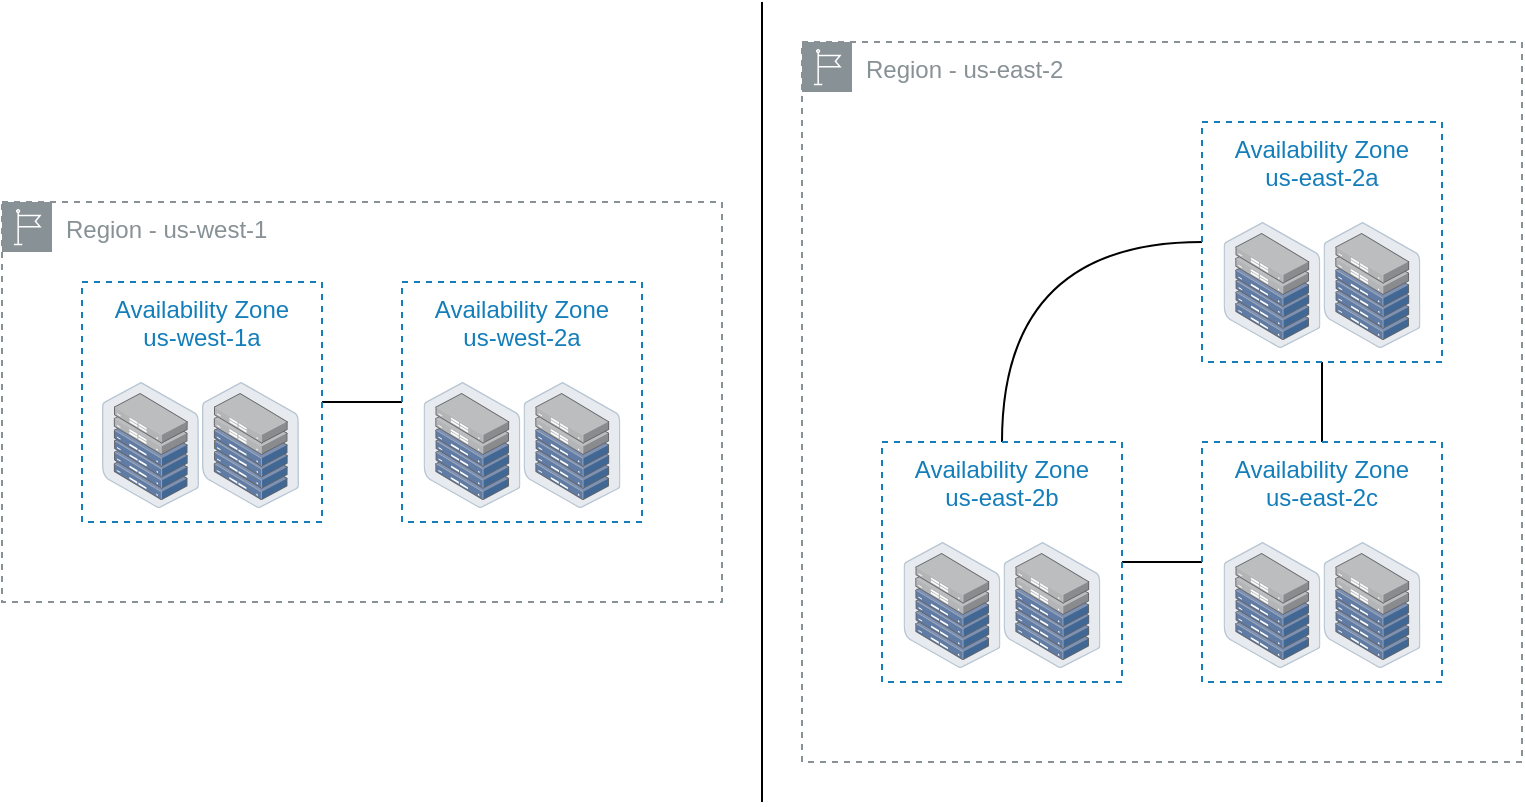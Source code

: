 <mxfile version="17.4.2" type="device"><diagram id="AU8wbsJlqE14NsuYjp3b" name="Page-1"><mxGraphModel dx="1038" dy="641" grid="1" gridSize="10" guides="1" tooltips="1" connect="1" arrows="1" fold="1" page="1" pageScale="1" pageWidth="850" pageHeight="1100" math="0" shadow="0"><root><mxCell id="0"/><mxCell id="1" parent="0"/><mxCell id="IAbVQfNchqGGSpQd0STA-1" value="&lt;div&gt;Region - us-east-2&lt;/div&gt;" style="sketch=0;outlineConnect=0;gradientColor=none;html=1;whiteSpace=wrap;fontSize=12;fontStyle=0;shape=mxgraph.aws4.group;grIcon=mxgraph.aws4.group_region;strokeColor=#879196;fillColor=none;verticalAlign=top;align=left;spacingLeft=30;fontColor=#879196;dashed=1;" parent="1" vertex="1"><mxGeometry x="440" y="80" width="360" height="360" as="geometry"/></mxCell><mxCell id="IAbVQfNchqGGSpQd0STA-12" style="edgeStyle=orthogonalEdgeStyle;orthogonalLoop=1;jettySize=auto;html=1;exitX=0.5;exitY=0;exitDx=0;exitDy=0;entryX=0;entryY=0.5;entryDx=0;entryDy=0;endArrow=none;endFill=0;curved=1;" parent="1" source="IAbVQfNchqGGSpQd0STA-4" target="IAbVQfNchqGGSpQd0STA-7" edge="1"><mxGeometry relative="1" as="geometry"/></mxCell><mxCell id="IAbVQfNchqGGSpQd0STA-13" style="edgeStyle=orthogonalEdgeStyle;curved=1;orthogonalLoop=1;jettySize=auto;html=1;exitX=1;exitY=0.5;exitDx=0;exitDy=0;entryX=0;entryY=0.5;entryDx=0;entryDy=0;endArrow=none;endFill=0;" parent="1" source="IAbVQfNchqGGSpQd0STA-4" target="IAbVQfNchqGGSpQd0STA-6" edge="1"><mxGeometry relative="1" as="geometry"/></mxCell><mxCell id="IAbVQfNchqGGSpQd0STA-4" value="Availability Zone&#10;us-east-2b&#10;" style="fillColor=none;strokeColor=#147EBA;dashed=1;verticalAlign=top;fontStyle=0;fontColor=#147EBA;" parent="1" vertex="1"><mxGeometry x="480" y="280" width="120" height="120" as="geometry"/></mxCell><mxCell id="IAbVQfNchqGGSpQd0STA-14" style="edgeStyle=orthogonalEdgeStyle;curved=1;orthogonalLoop=1;jettySize=auto;html=1;exitX=0.5;exitY=0;exitDx=0;exitDy=0;entryX=0.5;entryY=1;entryDx=0;entryDy=0;endArrow=none;endFill=0;" parent="1" source="IAbVQfNchqGGSpQd0STA-6" target="IAbVQfNchqGGSpQd0STA-7" edge="1"><mxGeometry relative="1" as="geometry"/></mxCell><mxCell id="IAbVQfNchqGGSpQd0STA-6" value="Availability Zone&#10;us-east-2c&#10;" style="fillColor=none;strokeColor=#147EBA;dashed=1;verticalAlign=top;fontStyle=0;fontColor=#147EBA;" parent="1" vertex="1"><mxGeometry x="640" y="280" width="120" height="120" as="geometry"/></mxCell><mxCell id="IAbVQfNchqGGSpQd0STA-7" value="Availability Zone&#10;us-east-2a&#10;" style="fillColor=none;strokeColor=#147EBA;dashed=1;verticalAlign=top;fontStyle=0;fontColor=#147EBA;" parent="1" vertex="1"><mxGeometry x="640" y="120" width="120" height="120" as="geometry"/></mxCell><mxCell id="IAbVQfNchqGGSpQd0STA-8" value="&lt;div&gt;Region - us-west-1&lt;/div&gt;" style="sketch=0;outlineConnect=0;gradientColor=none;html=1;whiteSpace=wrap;fontSize=12;fontStyle=0;shape=mxgraph.aws4.group;grIcon=mxgraph.aws4.group_region;strokeColor=#879196;fillColor=none;verticalAlign=top;align=left;spacingLeft=30;fontColor=#879196;dashed=1;" parent="1" vertex="1"><mxGeometry x="40" y="160" width="360" height="200" as="geometry"/></mxCell><mxCell id="IAbVQfNchqGGSpQd0STA-15" style="edgeStyle=orthogonalEdgeStyle;curved=1;orthogonalLoop=1;jettySize=auto;html=1;exitX=1;exitY=0.5;exitDx=0;exitDy=0;endArrow=none;endFill=0;" parent="1" source="IAbVQfNchqGGSpQd0STA-9" target="IAbVQfNchqGGSpQd0STA-10" edge="1"><mxGeometry relative="1" as="geometry"/></mxCell><mxCell id="IAbVQfNchqGGSpQd0STA-9" value="Availability Zone&#10;us-west-1a&#10;" style="fillColor=none;strokeColor=#147EBA;dashed=1;verticalAlign=top;fontStyle=0;fontColor=#147EBA;" parent="1" vertex="1"><mxGeometry x="80" y="200" width="120" height="120" as="geometry"/></mxCell><mxCell id="IAbVQfNchqGGSpQd0STA-10" value="Availability Zone&#10;us-west-2a&#10;" style="fillColor=none;strokeColor=#147EBA;dashed=1;verticalAlign=top;fontStyle=0;fontColor=#147EBA;" parent="1" vertex="1"><mxGeometry x="240" y="200" width="120" height="120" as="geometry"/></mxCell><mxCell id="mwTReuN4E7mEF0ZCqhIy-1" value="" style="points=[];aspect=fixed;html=1;align=center;shadow=0;dashed=0;image;image=img/lib/allied_telesis/storage/Datacenter_Server_Half_Rack_ToR.svg;" parent="1" vertex="1"><mxGeometry x="90" y="250" width="48.48" height="62.99" as="geometry"/></mxCell><mxCell id="mwTReuN4E7mEF0ZCqhIy-2" value="" style="points=[];aspect=fixed;html=1;align=center;shadow=0;dashed=0;image;image=img/lib/allied_telesis/storage/Datacenter_Server_Half_Rack_ToR.svg;" parent="1" vertex="1"><mxGeometry x="140" y="250" width="48.48" height="62.99" as="geometry"/></mxCell><mxCell id="mwTReuN4E7mEF0ZCqhIy-5" value="" style="points=[];aspect=fixed;html=1;align=center;shadow=0;dashed=0;image;image=img/lib/allied_telesis/storage/Datacenter_Server_Half_Rack_ToR.svg;" parent="1" vertex="1"><mxGeometry x="250.76" y="250" width="48.48" height="62.99" as="geometry"/></mxCell><mxCell id="mwTReuN4E7mEF0ZCqhIy-6" value="" style="points=[];aspect=fixed;html=1;align=center;shadow=0;dashed=0;image;image=img/lib/allied_telesis/storage/Datacenter_Server_Half_Rack_ToR.svg;" parent="1" vertex="1"><mxGeometry x="300.76" y="250" width="48.48" height="62.99" as="geometry"/></mxCell><mxCell id="mwTReuN4E7mEF0ZCqhIy-7" value="" style="points=[];aspect=fixed;html=1;align=center;shadow=0;dashed=0;image;image=img/lib/allied_telesis/storage/Datacenter_Server_Half_Rack_ToR.svg;" parent="1" vertex="1"><mxGeometry x="490.76" y="330" width="48.48" height="62.99" as="geometry"/></mxCell><mxCell id="mwTReuN4E7mEF0ZCqhIy-8" value="" style="points=[];aspect=fixed;html=1;align=center;shadow=0;dashed=0;image;image=img/lib/allied_telesis/storage/Datacenter_Server_Half_Rack_ToR.svg;" parent="1" vertex="1"><mxGeometry x="540.76" y="330" width="48.48" height="62.99" as="geometry"/></mxCell><mxCell id="mwTReuN4E7mEF0ZCqhIy-9" value="" style="points=[];aspect=fixed;html=1;align=center;shadow=0;dashed=0;image;image=img/lib/allied_telesis/storage/Datacenter_Server_Half_Rack_ToR.svg;" parent="1" vertex="1"><mxGeometry x="650.76" y="330" width="48.48" height="62.99" as="geometry"/></mxCell><mxCell id="mwTReuN4E7mEF0ZCqhIy-10" value="" style="points=[];aspect=fixed;html=1;align=center;shadow=0;dashed=0;image;image=img/lib/allied_telesis/storage/Datacenter_Server_Half_Rack_ToR.svg;" parent="1" vertex="1"><mxGeometry x="700.76" y="330" width="48.48" height="62.99" as="geometry"/></mxCell><mxCell id="mwTReuN4E7mEF0ZCqhIy-11" value="" style="points=[];aspect=fixed;html=1;align=center;shadow=0;dashed=0;image;image=img/lib/allied_telesis/storage/Datacenter_Server_Half_Rack_ToR.svg;" parent="1" vertex="1"><mxGeometry x="650.76" y="170" width="48.48" height="62.99" as="geometry"/></mxCell><mxCell id="mwTReuN4E7mEF0ZCqhIy-12" value="" style="points=[];aspect=fixed;html=1;align=center;shadow=0;dashed=0;image;image=img/lib/allied_telesis/storage/Datacenter_Server_Half_Rack_ToR.svg;" parent="1" vertex="1"><mxGeometry x="700.76" y="170" width="48.48" height="62.99" as="geometry"/></mxCell><mxCell id="-i9IpyXw4k9t8Cmc_1CU-2" value="" style="endArrow=none;html=1;rounded=0;" edge="1" parent="1"><mxGeometry width="50" height="50" relative="1" as="geometry"><mxPoint x="420" y="460" as="sourcePoint"/><mxPoint x="420" y="60" as="targetPoint"/></mxGeometry></mxCell></root></mxGraphModel></diagram></mxfile>